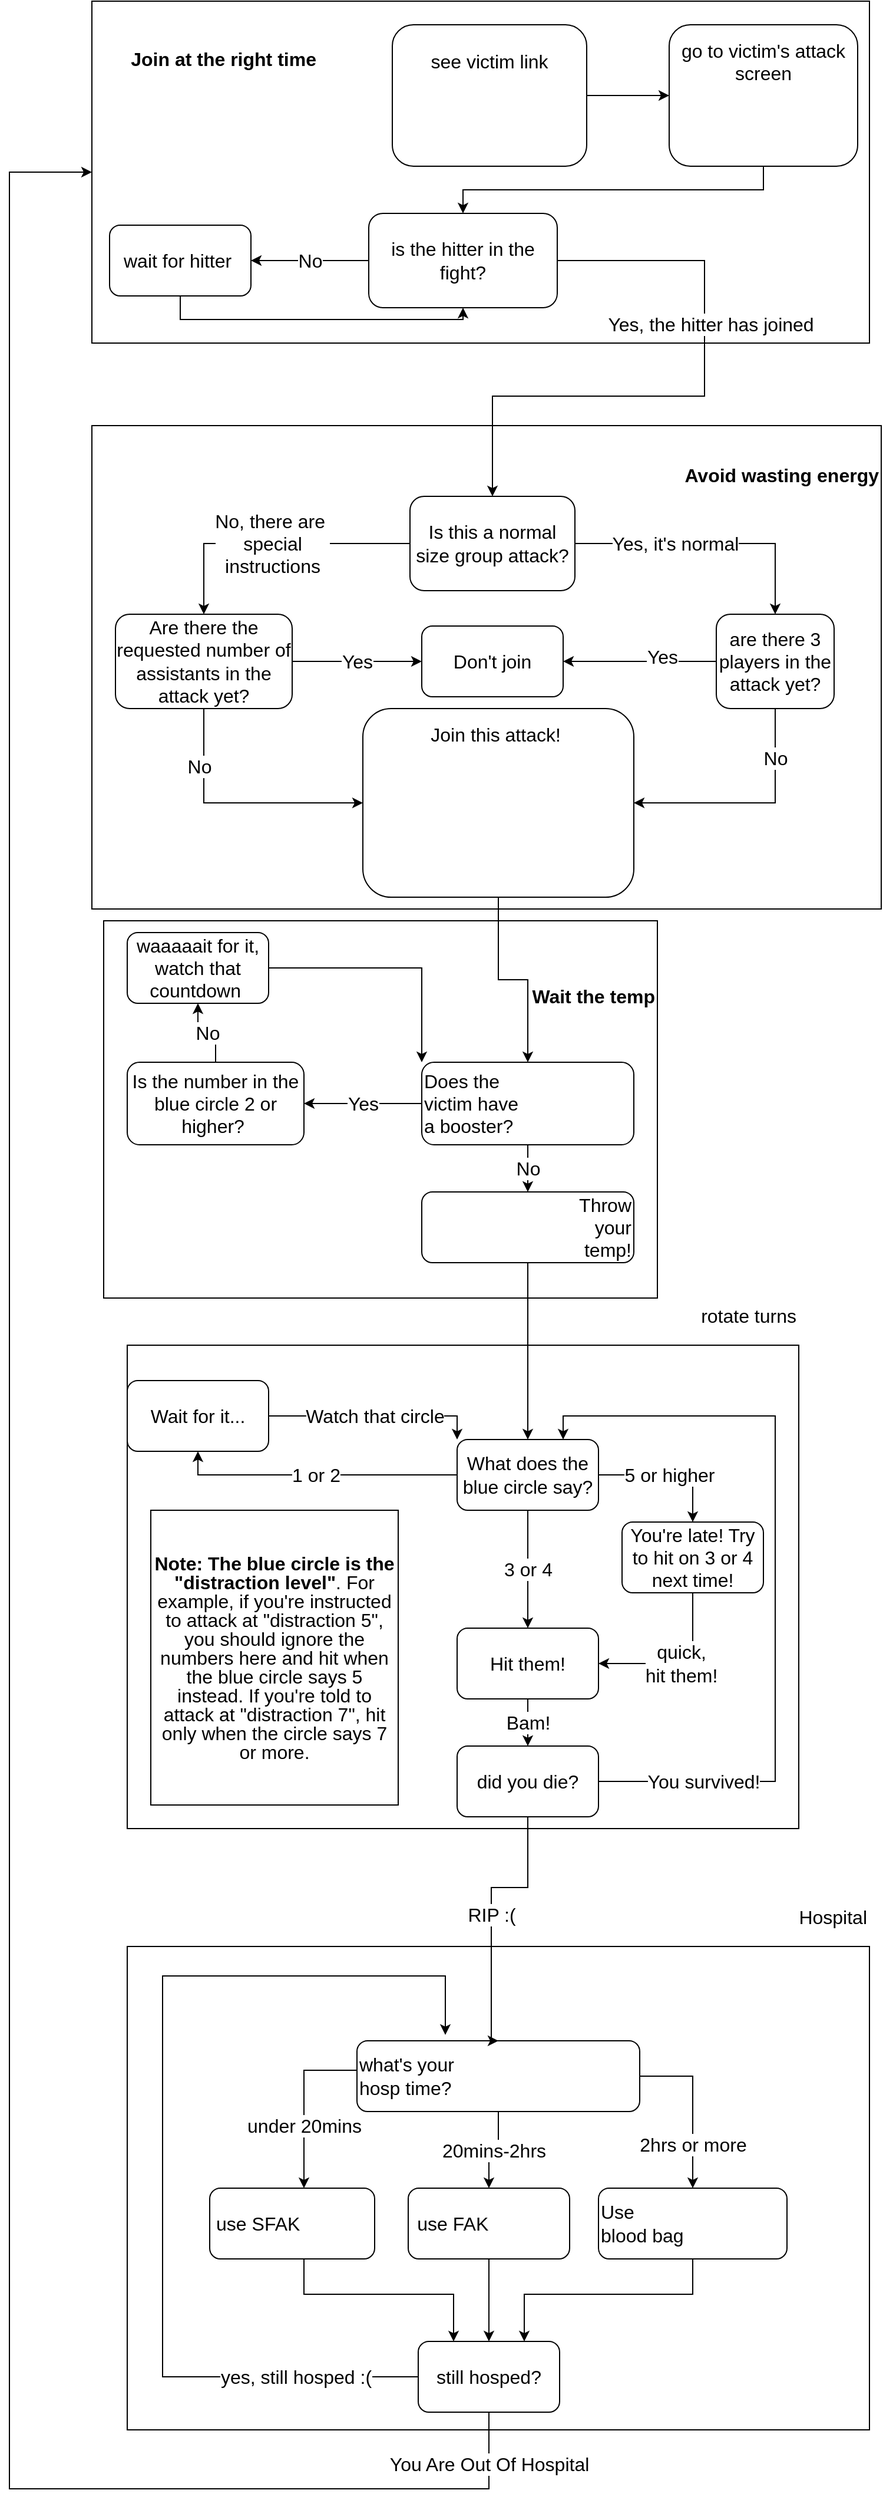 <mxfile version="15.8.6" type="github">
  <diagram id="C5RBs43oDa-KdzZeNtuy" name="Page-1">
    <mxGraphModel dx="1382" dy="773" grid="1" gridSize="10" guides="1" tooltips="1" connect="1" arrows="1" fold="1" page="1" pageScale="1" pageWidth="827" pageHeight="1169" math="0" shadow="0">
      <root>
        <mxCell id="WIyWlLk6GJQsqaUBKTNV-0" />
        <mxCell id="WIyWlLk6GJQsqaUBKTNV-1" parent="WIyWlLk6GJQsqaUBKTNV-0" />
        <mxCell id="d0LsyiPQaal6j7EJQ6Qx-78" value="" style="group;fontSize=16;" vertex="1" connectable="0" parent="WIyWlLk6GJQsqaUBKTNV-1">
          <mxGeometry x="160" y="820" width="470" height="320" as="geometry" />
        </mxCell>
        <mxCell id="d0LsyiPQaal6j7EJQ6Qx-42" value="&lt;b style=&quot;font-size: 16px;&quot;&gt;Wait the temp&lt;br style=&quot;font-size: 16px;&quot;&gt;&lt;/b&gt;&lt;br style=&quot;font-size: 16px;&quot;&gt;&lt;br style=&quot;font-size: 16px;&quot;&gt;&lt;br style=&quot;font-size: 16px;&quot;&gt;&lt;br style=&quot;font-size: 16px;&quot;&gt;&lt;br style=&quot;font-size: 16px;&quot;&gt;&lt;br style=&quot;font-size: 16px;&quot;&gt;&lt;br style=&quot;font-size: 16px;&quot;&gt;&lt;br style=&quot;font-size: 16px;&quot;&gt;&lt;br style=&quot;font-size: 16px;&quot;&gt;&lt;br style=&quot;font-size: 16px;&quot;&gt;" style="rounded=0;whiteSpace=wrap;html=1;align=right;fontSize=16;" vertex="1" parent="d0LsyiPQaal6j7EJQ6Qx-78">
          <mxGeometry width="470" height="320" as="geometry" />
        </mxCell>
        <mxCell id="d0LsyiPQaal6j7EJQ6Qx-33" value="Does the &lt;br&gt;victim have &lt;br&gt;a booster?&amp;nbsp;" style="rounded=1;whiteSpace=wrap;html=1;fontSize=16;align=left;" vertex="1" parent="d0LsyiPQaal6j7EJQ6Qx-78">
          <mxGeometry x="270" y="120" width="180" height="70" as="geometry" />
        </mxCell>
        <mxCell id="d0LsyiPQaal6j7EJQ6Qx-34" value="Is the number in the blue circle 2 or higher?&amp;nbsp;" style="rounded=1;whiteSpace=wrap;html=1;fontSize=16;" vertex="1" parent="d0LsyiPQaal6j7EJQ6Qx-78">
          <mxGeometry x="20" y="120" width="150" height="70" as="geometry" />
        </mxCell>
        <mxCell id="d0LsyiPQaal6j7EJQ6Qx-36" value="Yes" style="edgeStyle=orthogonalEdgeStyle;rounded=0;orthogonalLoop=1;jettySize=auto;html=1;entryX=1;entryY=0.5;entryDx=0;entryDy=0;fontSize=16;" edge="1" parent="d0LsyiPQaal6j7EJQ6Qx-78" source="d0LsyiPQaal6j7EJQ6Qx-33" target="d0LsyiPQaal6j7EJQ6Qx-34">
          <mxGeometry relative="1" as="geometry" />
        </mxCell>
        <mxCell id="d0LsyiPQaal6j7EJQ6Qx-38" style="edgeStyle=orthogonalEdgeStyle;rounded=0;orthogonalLoop=1;jettySize=auto;html=1;entryX=0;entryY=0;entryDx=0;entryDy=0;fontSize=16;" edge="1" parent="d0LsyiPQaal6j7EJQ6Qx-78" source="d0LsyiPQaal6j7EJQ6Qx-35" target="d0LsyiPQaal6j7EJQ6Qx-33">
          <mxGeometry relative="1" as="geometry" />
        </mxCell>
        <mxCell id="d0LsyiPQaal6j7EJQ6Qx-35" value="waaaaait for it, watch that countdown&amp;nbsp;" style="rounded=1;whiteSpace=wrap;html=1;fontSize=16;" vertex="1" parent="d0LsyiPQaal6j7EJQ6Qx-78">
          <mxGeometry x="20" y="10" width="120" height="60" as="geometry" />
        </mxCell>
        <mxCell id="d0LsyiPQaal6j7EJQ6Qx-37" value="No" style="edgeStyle=orthogonalEdgeStyle;rounded=0;orthogonalLoop=1;jettySize=auto;html=1;entryX=0.5;entryY=1;entryDx=0;entryDy=0;fontSize=16;" edge="1" parent="d0LsyiPQaal6j7EJQ6Qx-78" source="d0LsyiPQaal6j7EJQ6Qx-34" target="d0LsyiPQaal6j7EJQ6Qx-35">
          <mxGeometry relative="1" as="geometry" />
        </mxCell>
        <mxCell id="d0LsyiPQaal6j7EJQ6Qx-40" value="Throw &lt;br&gt;your &lt;br&gt;temp!" style="rounded=1;whiteSpace=wrap;html=1;fontSize=16;align=right;" vertex="1" parent="d0LsyiPQaal6j7EJQ6Qx-78">
          <mxGeometry x="270" y="230" width="180" height="60" as="geometry" />
        </mxCell>
        <mxCell id="d0LsyiPQaal6j7EJQ6Qx-41" value="No" style="edgeStyle=orthogonalEdgeStyle;rounded=0;orthogonalLoop=1;jettySize=auto;html=1;fontSize=16;" edge="1" parent="d0LsyiPQaal6j7EJQ6Qx-78" source="d0LsyiPQaal6j7EJQ6Qx-33" target="d0LsyiPQaal6j7EJQ6Qx-40">
          <mxGeometry relative="1" as="geometry" />
        </mxCell>
        <mxCell id="d0LsyiPQaal6j7EJQ6Qx-79" value="" style="group;fontSize=16;" vertex="1" connectable="0" parent="WIyWlLk6GJQsqaUBKTNV-1">
          <mxGeometry x="180" y="1180" width="570" height="410" as="geometry" />
        </mxCell>
        <mxCell id="d0LsyiPQaal6j7EJQ6Qx-54" value="rotate turns&lt;br style=&quot;font-size: 16px;&quot;&gt;&lt;br style=&quot;font-size: 16px;&quot;&gt;&lt;br style=&quot;font-size: 16px;&quot;&gt;&lt;br style=&quot;font-size: 16px;&quot;&gt;&lt;br style=&quot;font-size: 16px;&quot;&gt;&lt;br style=&quot;font-size: 16px;&quot;&gt;&lt;br style=&quot;font-size: 16px;&quot;&gt;&lt;br style=&quot;font-size: 16px;&quot;&gt;&lt;br style=&quot;font-size: 16px;&quot;&gt;&lt;br style=&quot;font-size: 16px;&quot;&gt;&lt;br style=&quot;font-size: 16px;&quot;&gt;&lt;br style=&quot;font-size: 16px;&quot;&gt;&lt;br style=&quot;font-size: 16px;&quot;&gt;&lt;br style=&quot;font-size: 16px;&quot;&gt;&lt;br style=&quot;font-size: 16px;&quot;&gt;&lt;br style=&quot;font-size: 16px;&quot;&gt;&lt;br style=&quot;font-size: 16px;&quot;&gt;&lt;br style=&quot;font-size: 16px;&quot;&gt;&lt;br style=&quot;font-size: 16px;&quot;&gt;&lt;br style=&quot;font-size: 16px;&quot;&gt;&lt;br style=&quot;font-size: 16px;&quot;&gt;&lt;br style=&quot;font-size: 16px;&quot;&gt;&lt;br style=&quot;font-size: 16px;&quot;&gt;&lt;br style=&quot;font-size: 16px;&quot;&gt;&lt;br style=&quot;font-size: 16px;&quot;&gt;" style="rounded=0;whiteSpace=wrap;html=1;align=right;fontSize=16;" vertex="1" parent="d0LsyiPQaal6j7EJQ6Qx-79">
          <mxGeometry width="570" height="410" as="geometry" />
        </mxCell>
        <mxCell id="d0LsyiPQaal6j7EJQ6Qx-44" value="What does the blue circle say?" style="rounded=1;whiteSpace=wrap;html=1;fontSize=16;" vertex="1" parent="d0LsyiPQaal6j7EJQ6Qx-79">
          <mxGeometry x="280" y="80" width="120" height="60" as="geometry" />
        </mxCell>
        <mxCell id="d0LsyiPQaal6j7EJQ6Qx-52" value="Watch that circle" style="edgeStyle=orthogonalEdgeStyle;rounded=0;orthogonalLoop=1;jettySize=auto;html=1;entryX=0;entryY=0;entryDx=0;entryDy=0;fontSize=16;" edge="1" parent="d0LsyiPQaal6j7EJQ6Qx-79" source="d0LsyiPQaal6j7EJQ6Qx-46" target="d0LsyiPQaal6j7EJQ6Qx-44">
          <mxGeometry relative="1" as="geometry" />
        </mxCell>
        <mxCell id="d0LsyiPQaal6j7EJQ6Qx-46" value="Wait for it..." style="rounded=1;whiteSpace=wrap;html=1;fontSize=16;" vertex="1" parent="d0LsyiPQaal6j7EJQ6Qx-79">
          <mxGeometry y="30" width="120" height="60" as="geometry" />
        </mxCell>
        <mxCell id="d0LsyiPQaal6j7EJQ6Qx-49" value="1 or 2" style="edgeStyle=orthogonalEdgeStyle;rounded=0;orthogonalLoop=1;jettySize=auto;html=1;entryX=0.5;entryY=1;entryDx=0;entryDy=0;fontSize=16;" edge="1" parent="d0LsyiPQaal6j7EJQ6Qx-79" source="d0LsyiPQaal6j7EJQ6Qx-44" target="d0LsyiPQaal6j7EJQ6Qx-46">
          <mxGeometry relative="1" as="geometry" />
        </mxCell>
        <mxCell id="d0LsyiPQaal6j7EJQ6Qx-47" value="You&#39;re late! Try to hit on 3 or 4 next time!" style="rounded=1;whiteSpace=wrap;html=1;fontSize=16;" vertex="1" parent="d0LsyiPQaal6j7EJQ6Qx-79">
          <mxGeometry x="420" y="150" width="120" height="60" as="geometry" />
        </mxCell>
        <mxCell id="d0LsyiPQaal6j7EJQ6Qx-48" value="5 or higher" style="edgeStyle=orthogonalEdgeStyle;rounded=0;orthogonalLoop=1;jettySize=auto;html=1;entryX=0.5;entryY=0;entryDx=0;entryDy=0;exitX=1;exitY=0.5;exitDx=0;exitDy=0;fontSize=16;" edge="1" parent="d0LsyiPQaal6j7EJQ6Qx-79" source="d0LsyiPQaal6j7EJQ6Qx-44" target="d0LsyiPQaal6j7EJQ6Qx-47">
          <mxGeometry relative="1" as="geometry" />
        </mxCell>
        <mxCell id="d0LsyiPQaal6j7EJQ6Qx-50" value="Hit them!" style="rounded=1;whiteSpace=wrap;html=1;fontSize=16;" vertex="1" parent="d0LsyiPQaal6j7EJQ6Qx-79">
          <mxGeometry x="280" y="240" width="120" height="60" as="geometry" />
        </mxCell>
        <mxCell id="d0LsyiPQaal6j7EJQ6Qx-51" value="3 or 4" style="edgeStyle=orthogonalEdgeStyle;rounded=0;orthogonalLoop=1;jettySize=auto;html=1;fontSize=16;" edge="1" parent="d0LsyiPQaal6j7EJQ6Qx-79" source="d0LsyiPQaal6j7EJQ6Qx-44" target="d0LsyiPQaal6j7EJQ6Qx-50">
          <mxGeometry relative="1" as="geometry" />
        </mxCell>
        <mxCell id="d0LsyiPQaal6j7EJQ6Qx-53" value="quick, &lt;br&gt;hit them!" style="edgeStyle=orthogonalEdgeStyle;rounded=0;orthogonalLoop=1;jettySize=auto;html=1;entryX=1;entryY=0.5;entryDx=0;entryDy=0;exitX=0.5;exitY=1;exitDx=0;exitDy=0;fontSize=16;" edge="1" parent="d0LsyiPQaal6j7EJQ6Qx-79" source="d0LsyiPQaal6j7EJQ6Qx-47" target="d0LsyiPQaal6j7EJQ6Qx-50">
          <mxGeometry relative="1" as="geometry" />
        </mxCell>
        <mxCell id="d0LsyiPQaal6j7EJQ6Qx-59" value="You survived!&lt;br style=&quot;font-size: 16px;&quot;&gt;" style="edgeStyle=orthogonalEdgeStyle;rounded=0;orthogonalLoop=1;jettySize=auto;html=1;entryX=0.75;entryY=0;entryDx=0;entryDy=0;fontSize=16;" edge="1" parent="d0LsyiPQaal6j7EJQ6Qx-79" source="d0LsyiPQaal6j7EJQ6Qx-57" target="d0LsyiPQaal6j7EJQ6Qx-44">
          <mxGeometry x="-0.73" relative="1" as="geometry">
            <Array as="points">
              <mxPoint x="550" y="370" />
              <mxPoint x="550" y="60" />
              <mxPoint x="370" y="60" />
            </Array>
            <mxPoint as="offset" />
          </mxGeometry>
        </mxCell>
        <mxCell id="d0LsyiPQaal6j7EJQ6Qx-57" value="did you die?" style="rounded=1;whiteSpace=wrap;html=1;fontSize=16;" vertex="1" parent="d0LsyiPQaal6j7EJQ6Qx-79">
          <mxGeometry x="280" y="340" width="120" height="60" as="geometry" />
        </mxCell>
        <mxCell id="d0LsyiPQaal6j7EJQ6Qx-58" value="Bam!" style="edgeStyle=orthogonalEdgeStyle;rounded=0;orthogonalLoop=1;jettySize=auto;html=1;entryX=0.5;entryY=0;entryDx=0;entryDy=0;fontSize=16;" edge="1" parent="d0LsyiPQaal6j7EJQ6Qx-79" source="d0LsyiPQaal6j7EJQ6Qx-50" target="d0LsyiPQaal6j7EJQ6Qx-57">
          <mxGeometry relative="1" as="geometry" />
        </mxCell>
        <mxCell id="d0LsyiPQaal6j7EJQ6Qx-87" value="&lt;p style=&quot;line-height: 1&quot;&gt;&lt;b&gt;Note: The blue circle is the &quot;distraction level&quot;&lt;/b&gt;. For example, if you&#39;re instructed to attack at &quot;distraction 5&quot;, you should ignore the numbers here and hit when the blue circle says 5 instead. If you&#39;re told to attack at &quot;distraction 7&quot;, hit only when the circle says 7 or more.&lt;/p&gt;" style="rounded=0;whiteSpace=wrap;html=1;fontSize=16;" vertex="1" parent="d0LsyiPQaal6j7EJQ6Qx-79">
          <mxGeometry x="20" y="140" width="210" height="250" as="geometry" />
        </mxCell>
        <mxCell id="d0LsyiPQaal6j7EJQ6Qx-80" value="" style="group;fontSize=16;" vertex="1" connectable="0" parent="WIyWlLk6GJQsqaUBKTNV-1">
          <mxGeometry x="150" y="400" width="670" height="410" as="geometry" />
        </mxCell>
        <mxCell id="d0LsyiPQaal6j7EJQ6Qx-31" value="&lt;b style=&quot;font-size: 16px&quot;&gt;Avoid wasting energy&lt;br style=&quot;font-size: 16px&quot;&gt;&lt;/b&gt;&lt;br style=&quot;font-size: 16px&quot;&gt;&lt;br style=&quot;font-size: 16px&quot;&gt;&lt;br style=&quot;font-size: 16px&quot;&gt;&lt;br style=&quot;font-size: 16px&quot;&gt;&lt;br style=&quot;font-size: 16px&quot;&gt;&lt;br style=&quot;font-size: 16px&quot;&gt;&lt;br style=&quot;font-size: 16px&quot;&gt;&lt;br style=&quot;font-size: 16px&quot;&gt;&lt;br style=&quot;font-size: 16px&quot;&gt;&lt;br style=&quot;font-size: 16px&quot;&gt;&lt;br style=&quot;font-size: 16px&quot;&gt;&lt;br style=&quot;font-size: 16px&quot;&gt;&lt;br style=&quot;font-size: 16px&quot;&gt;&lt;br style=&quot;font-size: 16px&quot;&gt;&lt;br style=&quot;font-size: 16px&quot;&gt;&lt;br style=&quot;font-size: 16px&quot;&gt;&lt;br style=&quot;font-size: 16px&quot;&gt;" style="rounded=0;whiteSpace=wrap;html=1;align=right;fontSize=16;" vertex="1" parent="d0LsyiPQaal6j7EJQ6Qx-80">
          <mxGeometry width="670" height="410" as="geometry" />
        </mxCell>
        <mxCell id="d0LsyiPQaal6j7EJQ6Qx-10" value="Is this a normal size group attack?" style="rounded=1;whiteSpace=wrap;html=1;fontSize=16;" vertex="1" parent="d0LsyiPQaal6j7EJQ6Qx-80">
          <mxGeometry x="270" y="60" width="140" height="80" as="geometry" />
        </mxCell>
        <mxCell id="d0LsyiPQaal6j7EJQ6Qx-13" value="Are there the requested number of assistants in the attack yet?" style="rounded=1;whiteSpace=wrap;html=1;fontSize=16;" vertex="1" parent="d0LsyiPQaal6j7EJQ6Qx-80">
          <mxGeometry x="20" y="160" width="150" height="80" as="geometry" />
        </mxCell>
        <mxCell id="d0LsyiPQaal6j7EJQ6Qx-15" value="No, there are&amp;nbsp;&lt;br&gt;special&lt;br&gt;instructions" style="edgeStyle=orthogonalEdgeStyle;rounded=0;orthogonalLoop=1;jettySize=auto;html=1;entryX=0.5;entryY=0;entryDx=0;entryDy=0;exitX=0;exitY=0.5;exitDx=0;exitDy=0;fontSize=16;" edge="1" parent="d0LsyiPQaal6j7EJQ6Qx-80" source="d0LsyiPQaal6j7EJQ6Qx-10" target="d0LsyiPQaal6j7EJQ6Qx-13">
          <mxGeometry relative="1" as="geometry">
            <mxPoint x="180" y="170" as="targetPoint" />
            <mxPoint x="295" y="110" as="sourcePoint" />
            <Array as="points">
              <mxPoint x="95" y="100" />
            </Array>
          </mxGeometry>
        </mxCell>
        <mxCell id="d0LsyiPQaal6j7EJQ6Qx-14" value="are there 3 players in the attack yet?" style="rounded=1;whiteSpace=wrap;html=1;fontSize=16;" vertex="1" parent="d0LsyiPQaal6j7EJQ6Qx-80">
          <mxGeometry x="530" y="160" width="100" height="80" as="geometry" />
        </mxCell>
        <mxCell id="d0LsyiPQaal6j7EJQ6Qx-16" style="edgeStyle=orthogonalEdgeStyle;rounded=0;orthogonalLoop=1;jettySize=auto;html=1;exitX=1;exitY=0.5;exitDx=0;exitDy=0;fontSize=16;" edge="1" parent="d0LsyiPQaal6j7EJQ6Qx-80" source="d0LsyiPQaal6j7EJQ6Qx-10" target="d0LsyiPQaal6j7EJQ6Qx-14">
          <mxGeometry relative="1" as="geometry" />
        </mxCell>
        <mxCell id="d0LsyiPQaal6j7EJQ6Qx-18" value="Yes, it&#39;s normal" style="edgeLabel;html=1;align=center;verticalAlign=middle;resizable=0;points=[];fontSize=16;" vertex="1" connectable="0" parent="d0LsyiPQaal6j7EJQ6Qx-16">
          <mxGeometry x="-0.267" relative="1" as="geometry">
            <mxPoint as="offset" />
          </mxGeometry>
        </mxCell>
        <mxCell id="d0LsyiPQaal6j7EJQ6Qx-20" value="Don&#39;t join" style="rounded=1;whiteSpace=wrap;html=1;fontSize=16;" vertex="1" parent="d0LsyiPQaal6j7EJQ6Qx-80">
          <mxGeometry x="280" y="170" width="120" height="60" as="geometry" />
        </mxCell>
        <mxCell id="d0LsyiPQaal6j7EJQ6Qx-22" value="Yes" style="edgeStyle=orthogonalEdgeStyle;rounded=0;orthogonalLoop=1;jettySize=auto;html=1;entryX=0;entryY=0.5;entryDx=0;entryDy=0;fontSize=16;" edge="1" parent="d0LsyiPQaal6j7EJQ6Qx-80" source="d0LsyiPQaal6j7EJQ6Qx-13" target="d0LsyiPQaal6j7EJQ6Qx-20">
          <mxGeometry relative="1" as="geometry" />
        </mxCell>
        <mxCell id="d0LsyiPQaal6j7EJQ6Qx-23" style="edgeStyle=orthogonalEdgeStyle;rounded=0;orthogonalLoop=1;jettySize=auto;html=1;entryX=1;entryY=0.5;entryDx=0;entryDy=0;fontSize=16;" edge="1" parent="d0LsyiPQaal6j7EJQ6Qx-80" source="d0LsyiPQaal6j7EJQ6Qx-14" target="d0LsyiPQaal6j7EJQ6Qx-20">
          <mxGeometry relative="1" as="geometry" />
        </mxCell>
        <mxCell id="d0LsyiPQaal6j7EJQ6Qx-24" value="Yes" style="edgeLabel;html=1;align=center;verticalAlign=middle;resizable=0;points=[];fontSize=16;" vertex="1" connectable="0" parent="d0LsyiPQaal6j7EJQ6Qx-23">
          <mxGeometry x="-0.292" y="-4" relative="1" as="geometry">
            <mxPoint as="offset" />
          </mxGeometry>
        </mxCell>
        <mxCell id="d0LsyiPQaal6j7EJQ6Qx-25" value="Join this attack!&amp;nbsp;&lt;br style=&quot;font-size: 16px&quot;&gt;&lt;br style=&quot;font-size: 16px&quot;&gt;&lt;br style=&quot;font-size: 16px&quot;&gt;&lt;br style=&quot;font-size: 16px&quot;&gt;&lt;br style=&quot;font-size: 16px&quot;&gt;&lt;br style=&quot;font-size: 16px&quot;&gt;&lt;br style=&quot;font-size: 16px&quot;&gt;" style="rounded=1;whiteSpace=wrap;html=1;fontSize=16;" vertex="1" parent="d0LsyiPQaal6j7EJQ6Qx-80">
          <mxGeometry x="230" y="240" width="230" height="160" as="geometry" />
        </mxCell>
        <mxCell id="d0LsyiPQaal6j7EJQ6Qx-26" style="edgeStyle=orthogonalEdgeStyle;rounded=0;orthogonalLoop=1;jettySize=auto;html=1;entryX=0;entryY=0.5;entryDx=0;entryDy=0;fontSize=16;" edge="1" parent="d0LsyiPQaal6j7EJQ6Qx-80" source="d0LsyiPQaal6j7EJQ6Qx-13" target="d0LsyiPQaal6j7EJQ6Qx-25">
          <mxGeometry relative="1" as="geometry">
            <Array as="points">
              <mxPoint x="95" y="320" />
            </Array>
          </mxGeometry>
        </mxCell>
        <mxCell id="d0LsyiPQaal6j7EJQ6Qx-28" value="No" style="edgeLabel;html=1;align=center;verticalAlign=middle;resizable=0;points=[];fontSize=16;" vertex="1" connectable="0" parent="d0LsyiPQaal6j7EJQ6Qx-26">
          <mxGeometry x="-0.543" y="-4" relative="1" as="geometry">
            <mxPoint as="offset" />
          </mxGeometry>
        </mxCell>
        <mxCell id="d0LsyiPQaal6j7EJQ6Qx-27" value="No" style="edgeStyle=orthogonalEdgeStyle;rounded=0;orthogonalLoop=1;jettySize=auto;html=1;fontSize=16;exitX=0.5;exitY=1;exitDx=0;exitDy=0;" edge="1" parent="d0LsyiPQaal6j7EJQ6Qx-80" source="d0LsyiPQaal6j7EJQ6Qx-14" target="d0LsyiPQaal6j7EJQ6Qx-25">
          <mxGeometry x="-0.579" relative="1" as="geometry">
            <Array as="points">
              <mxPoint x="580" y="320" />
            </Array>
            <mxPoint as="offset" />
          </mxGeometry>
        </mxCell>
        <mxCell id="d0LsyiPQaal6j7EJQ6Qx-81" value="" style="group;fontSize=16;labelBackgroundColor=#FFE6CC;" vertex="1" connectable="0" parent="WIyWlLk6GJQsqaUBKTNV-1">
          <mxGeometry x="120" y="40" width="690" height="290" as="geometry" />
        </mxCell>
        <mxCell id="d0LsyiPQaal6j7EJQ6Qx-29" value="&lt;b style=&quot;font-size: 16px&quot;&gt;&amp;nbsp; &amp;nbsp; &amp;nbsp; &amp;nbsp;Join at the right time&lt;br style=&quot;font-size: 16px&quot;&gt;&lt;/b&gt;&lt;br style=&quot;font-size: 16px&quot;&gt;&lt;br style=&quot;font-size: 16px&quot;&gt;&lt;br style=&quot;font-size: 16px&quot;&gt;&lt;br style=&quot;font-size: 16px&quot;&gt;&lt;br style=&quot;font-size: 16px&quot;&gt;&lt;br style=&quot;font-size: 16px&quot;&gt;&lt;br style=&quot;font-size: 16px&quot;&gt;&lt;br style=&quot;font-size: 16px&quot;&gt;&lt;br style=&quot;font-size: 16px&quot;&gt;&lt;br style=&quot;font-size: 16px&quot;&gt;" style="rounded=0;whiteSpace=wrap;html=1;align=left;fontSize=16;fontColor=default;labelBackgroundColor=#FFFFFF;labelBorderColor=none;" vertex="1" parent="d0LsyiPQaal6j7EJQ6Qx-81">
          <mxGeometry x="30" width="660" height="290" as="geometry" />
        </mxCell>
        <mxCell id="WIyWlLk6GJQsqaUBKTNV-3" value="see victim link&lt;br style=&quot;font-size: 16px&quot;&gt;&lt;br style=&quot;font-size: 16px&quot;&gt;&lt;br style=&quot;font-size: 16px&quot;&gt;&lt;br style=&quot;font-size: 16px&quot;&gt;" style="rounded=1;whiteSpace=wrap;html=1;fontSize=16;glass=0;strokeWidth=1;shadow=0;" parent="d0LsyiPQaal6j7EJQ6Qx-81" vertex="1">
          <mxGeometry x="285" y="20" width="165" height="120" as="geometry" />
        </mxCell>
        <mxCell id="d0LsyiPQaal6j7EJQ6Qx-0" value="go to victim&#39;s attack screen&lt;br style=&quot;font-size: 16px&quot;&gt;&lt;br style=&quot;font-size: 16px&quot;&gt;&lt;br style=&quot;font-size: 16px&quot;&gt;&lt;br style=&quot;font-size: 16px&quot;&gt;" style="rounded=1;whiteSpace=wrap;html=1;fontSize=16;" vertex="1" parent="d0LsyiPQaal6j7EJQ6Qx-81">
          <mxGeometry x="520" y="20" width="160" height="120" as="geometry" />
        </mxCell>
        <mxCell id="d0LsyiPQaal6j7EJQ6Qx-2" style="edgeStyle=orthogonalEdgeStyle;rounded=0;orthogonalLoop=1;jettySize=auto;html=1;entryX=0;entryY=0.5;entryDx=0;entryDy=0;fontSize=16;" edge="1" parent="d0LsyiPQaal6j7EJQ6Qx-81" source="WIyWlLk6GJQsqaUBKTNV-3" target="d0LsyiPQaal6j7EJQ6Qx-0">
          <mxGeometry relative="1" as="geometry" />
        </mxCell>
        <mxCell id="d0LsyiPQaal6j7EJQ6Qx-3" value="is the hitter in the fight?" style="rounded=1;whiteSpace=wrap;html=1;fontSize=16;" vertex="1" parent="d0LsyiPQaal6j7EJQ6Qx-81">
          <mxGeometry x="265" y="180" width="160" height="80" as="geometry" />
        </mxCell>
        <mxCell id="d0LsyiPQaal6j7EJQ6Qx-5" style="edgeStyle=orthogonalEdgeStyle;rounded=0;orthogonalLoop=1;jettySize=auto;html=1;entryX=0.5;entryY=0;entryDx=0;entryDy=0;exitX=0.5;exitY=1;exitDx=0;exitDy=0;fontSize=16;" edge="1" parent="d0LsyiPQaal6j7EJQ6Qx-81" source="d0LsyiPQaal6j7EJQ6Qx-0" target="d0LsyiPQaal6j7EJQ6Qx-3">
          <mxGeometry relative="1" as="geometry" />
        </mxCell>
        <mxCell id="d0LsyiPQaal6j7EJQ6Qx-8" style="edgeStyle=orthogonalEdgeStyle;rounded=0;orthogonalLoop=1;jettySize=auto;html=1;entryX=0.5;entryY=1;entryDx=0;entryDy=0;exitX=0.5;exitY=1;exitDx=0;exitDy=0;fontSize=16;" edge="1" parent="d0LsyiPQaal6j7EJQ6Qx-81" source="d0LsyiPQaal6j7EJQ6Qx-6" target="d0LsyiPQaal6j7EJQ6Qx-3">
          <mxGeometry relative="1" as="geometry" />
        </mxCell>
        <mxCell id="d0LsyiPQaal6j7EJQ6Qx-6" value="wait for hitter&amp;nbsp;" style="rounded=1;whiteSpace=wrap;html=1;fontSize=16;" vertex="1" parent="d0LsyiPQaal6j7EJQ6Qx-81">
          <mxGeometry x="45" y="190" width="120" height="60" as="geometry" />
        </mxCell>
        <object label="No" No="" id="d0LsyiPQaal6j7EJQ6Qx-7">
          <mxCell style="edgeStyle=orthogonalEdgeStyle;rounded=0;orthogonalLoop=1;jettySize=auto;html=1;fontSize=16;" edge="1" parent="d0LsyiPQaal6j7EJQ6Qx-81" source="d0LsyiPQaal6j7EJQ6Qx-3" target="d0LsyiPQaal6j7EJQ6Qx-6">
            <mxGeometry relative="1" as="geometry" />
          </mxCell>
        </object>
        <mxCell id="d0LsyiPQaal6j7EJQ6Qx-11" style="edgeStyle=orthogonalEdgeStyle;rounded=0;orthogonalLoop=1;jettySize=auto;html=1;entryX=0.5;entryY=0;entryDx=0;entryDy=0;exitX=1;exitY=0.5;exitDx=0;exitDy=0;fontSize=16;" edge="1" parent="WIyWlLk6GJQsqaUBKTNV-1" source="d0LsyiPQaal6j7EJQ6Qx-3" target="d0LsyiPQaal6j7EJQ6Qx-10">
          <mxGeometry relative="1" as="geometry">
            <Array as="points">
              <mxPoint x="670" y="260" />
              <mxPoint x="670" y="375" />
              <mxPoint x="490" y="375" />
            </Array>
          </mxGeometry>
        </mxCell>
        <mxCell id="d0LsyiPQaal6j7EJQ6Qx-19" value="Yes, the hitter has joined" style="edgeLabel;html=1;align=center;verticalAlign=middle;resizable=0;points=[];fontSize=16;" vertex="1" connectable="0" parent="d0LsyiPQaal6j7EJQ6Qx-11">
          <mxGeometry x="-0.38" relative="1" as="geometry">
            <mxPoint x="5" y="22" as="offset" />
          </mxGeometry>
        </mxCell>
        <mxCell id="d0LsyiPQaal6j7EJQ6Qx-39" style="edgeStyle=orthogonalEdgeStyle;rounded=0;orthogonalLoop=1;jettySize=auto;html=1;entryX=0.5;entryY=0;entryDx=0;entryDy=0;exitX=0.5;exitY=1;exitDx=0;exitDy=0;fontSize=16;" edge="1" parent="WIyWlLk6GJQsqaUBKTNV-1" source="d0LsyiPQaal6j7EJQ6Qx-25" target="d0LsyiPQaal6j7EJQ6Qx-33">
          <mxGeometry relative="1" as="geometry" />
        </mxCell>
        <mxCell id="d0LsyiPQaal6j7EJQ6Qx-45" style="edgeStyle=orthogonalEdgeStyle;rounded=0;orthogonalLoop=1;jettySize=auto;html=1;fontSize=16;" edge="1" parent="WIyWlLk6GJQsqaUBKTNV-1" source="d0LsyiPQaal6j7EJQ6Qx-40" target="d0LsyiPQaal6j7EJQ6Qx-44">
          <mxGeometry relative="1" as="geometry" />
        </mxCell>
        <mxCell id="d0LsyiPQaal6j7EJQ6Qx-83" value="" style="group;fontSize=16;" vertex="1" connectable="0" parent="WIyWlLk6GJQsqaUBKTNV-1">
          <mxGeometry x="180" y="1690" width="630" height="410" as="geometry" />
        </mxCell>
        <mxCell id="d0LsyiPQaal6j7EJQ6Qx-75" value="Hospital&lt;br style=&quot;font-size: 16px;&quot;&gt;&lt;br style=&quot;font-size: 16px;&quot;&gt;&lt;br style=&quot;font-size: 16px;&quot;&gt;&lt;br style=&quot;font-size: 16px;&quot;&gt;&lt;br style=&quot;font-size: 16px;&quot;&gt;&lt;br style=&quot;font-size: 16px;&quot;&gt;&lt;br style=&quot;font-size: 16px;&quot;&gt;&lt;br style=&quot;font-size: 16px;&quot;&gt;&lt;br style=&quot;font-size: 16px;&quot;&gt;&lt;br style=&quot;font-size: 16px;&quot;&gt;&lt;br style=&quot;font-size: 16px;&quot;&gt;&lt;br style=&quot;font-size: 16px;&quot;&gt;&lt;br style=&quot;font-size: 16px;&quot;&gt;&lt;br style=&quot;font-size: 16px;&quot;&gt;&lt;br style=&quot;font-size: 16px;&quot;&gt;&lt;br style=&quot;font-size: 16px;&quot;&gt;&lt;br style=&quot;font-size: 16px;&quot;&gt;&lt;br style=&quot;font-size: 16px;&quot;&gt;&lt;br style=&quot;font-size: 16px;&quot;&gt;&lt;br style=&quot;font-size: 16px;&quot;&gt;&lt;br style=&quot;font-size: 16px;&quot;&gt;&lt;br style=&quot;font-size: 16px;&quot;&gt;&lt;br style=&quot;font-size: 16px;&quot;&gt;&lt;br style=&quot;font-size: 16px;&quot;&gt;&lt;br style=&quot;font-size: 16px;&quot;&gt;" style="rounded=0;whiteSpace=wrap;html=1;align=right;fontSize=16;" vertex="1" parent="d0LsyiPQaal6j7EJQ6Qx-83">
          <mxGeometry width="630" height="410" as="geometry" />
        </mxCell>
        <mxCell id="d0LsyiPQaal6j7EJQ6Qx-60" value="what&#39;s your &lt;br&gt;&lt;div&gt;&lt;span&gt;hosp time?&amp;nbsp;&lt;/span&gt;&lt;/div&gt;" style="rounded=1;whiteSpace=wrap;html=1;fontSize=16;align=left;" vertex="1" parent="d0LsyiPQaal6j7EJQ6Qx-83">
          <mxGeometry x="195" y="80" width="240" height="60" as="geometry" />
        </mxCell>
        <mxCell id="d0LsyiPQaal6j7EJQ6Qx-61" value="use SFAK&amp;nbsp; &amp;nbsp; &amp;nbsp; &amp;nbsp; &amp;nbsp; &amp;nbsp; &amp;nbsp;" style="rounded=1;whiteSpace=wrap;html=1;fontSize=16;" vertex="1" parent="d0LsyiPQaal6j7EJQ6Qx-83">
          <mxGeometry x="70" y="205" width="140" height="60" as="geometry" />
        </mxCell>
        <mxCell id="d0LsyiPQaal6j7EJQ6Qx-64" value="under 20mins" style="edgeStyle=orthogonalEdgeStyle;rounded=0;orthogonalLoop=1;jettySize=auto;html=1;exitX=0;exitY=0.5;exitDx=0;exitDy=0;fontSize=16;" edge="1" parent="d0LsyiPQaal6j7EJQ6Qx-83" source="d0LsyiPQaal6j7EJQ6Qx-60" target="d0LsyiPQaal6j7EJQ6Qx-61">
          <mxGeometry x="0.289" relative="1" as="geometry">
            <Array as="points">
              <mxPoint x="150" y="105" />
            </Array>
            <mxPoint as="offset" />
          </mxGeometry>
        </mxCell>
        <mxCell id="d0LsyiPQaal6j7EJQ6Qx-62" value="use FAK&amp;nbsp; &amp;nbsp; &amp;nbsp; &amp;nbsp; &amp;nbsp; &amp;nbsp; &amp;nbsp;&amp;nbsp;" style="rounded=1;whiteSpace=wrap;html=1;fontSize=16;" vertex="1" parent="d0LsyiPQaal6j7EJQ6Qx-83">
          <mxGeometry x="238.5" y="205" width="137" height="60" as="geometry" />
        </mxCell>
        <mxCell id="d0LsyiPQaal6j7EJQ6Qx-67" value="20mins-2hrs" style="edgeStyle=orthogonalEdgeStyle;rounded=0;orthogonalLoop=1;jettySize=auto;html=1;fontSize=16;" edge="1" parent="d0LsyiPQaal6j7EJQ6Qx-83" source="d0LsyiPQaal6j7EJQ6Qx-60" target="d0LsyiPQaal6j7EJQ6Qx-62">
          <mxGeometry relative="1" as="geometry" />
        </mxCell>
        <mxCell id="d0LsyiPQaal6j7EJQ6Qx-63" value="Use &lt;br&gt;blood bag&amp;nbsp; &amp;nbsp; &amp;nbsp; &amp;nbsp; &amp;nbsp; &amp;nbsp;" style="rounded=1;whiteSpace=wrap;html=1;fontSize=16;align=left;" vertex="1" parent="d0LsyiPQaal6j7EJQ6Qx-83">
          <mxGeometry x="400" y="205" width="160" height="60" as="geometry" />
        </mxCell>
        <mxCell id="d0LsyiPQaal6j7EJQ6Qx-69" value="2hrs or more" style="edgeStyle=orthogonalEdgeStyle;rounded=0;orthogonalLoop=1;jettySize=auto;html=1;fontSize=16;exitX=1;exitY=0.5;exitDx=0;exitDy=0;" edge="1" parent="d0LsyiPQaal6j7EJQ6Qx-83" source="d0LsyiPQaal6j7EJQ6Qx-60" target="d0LsyiPQaal6j7EJQ6Qx-63">
          <mxGeometry x="0.474" relative="1" as="geometry">
            <mxPoint as="offset" />
          </mxGeometry>
        </mxCell>
        <mxCell id="d0LsyiPQaal6j7EJQ6Qx-74" value="yes, still hosped :(" style="edgeStyle=orthogonalEdgeStyle;rounded=0;orthogonalLoop=1;jettySize=auto;html=1;startArrow=none;exitX=0;exitY=0.5;exitDx=0;exitDy=0;fontSize=16;" edge="1" parent="d0LsyiPQaal6j7EJQ6Qx-83" source="d0LsyiPQaal6j7EJQ6Qx-70">
          <mxGeometry x="-0.753" relative="1" as="geometry">
            <mxPoint x="270" y="75" as="targetPoint" />
            <Array as="points">
              <mxPoint x="30" y="365" />
              <mxPoint x="30" y="25" />
              <mxPoint x="270" y="25" />
            </Array>
            <mxPoint as="offset" />
          </mxGeometry>
        </mxCell>
        <mxCell id="d0LsyiPQaal6j7EJQ6Qx-70" value="still hosped?" style="rounded=1;whiteSpace=wrap;html=1;fontSize=16;" vertex="1" parent="d0LsyiPQaal6j7EJQ6Qx-83">
          <mxGeometry x="247" y="335" width="120" height="60" as="geometry" />
        </mxCell>
        <mxCell id="d0LsyiPQaal6j7EJQ6Qx-72" style="edgeStyle=orthogonalEdgeStyle;rounded=0;orthogonalLoop=1;jettySize=auto;html=1;entryX=0.25;entryY=0;entryDx=0;entryDy=0;fontSize=16;" edge="1" parent="d0LsyiPQaal6j7EJQ6Qx-83" source="d0LsyiPQaal6j7EJQ6Qx-61" target="d0LsyiPQaal6j7EJQ6Qx-70">
          <mxGeometry relative="1" as="geometry">
            <Array as="points">
              <mxPoint x="150" y="295" />
              <mxPoint x="277" y="295" />
            </Array>
          </mxGeometry>
        </mxCell>
        <mxCell id="d0LsyiPQaal6j7EJQ6Qx-71" style="edgeStyle=orthogonalEdgeStyle;rounded=0;orthogonalLoop=1;jettySize=auto;html=1;fontSize=16;" edge="1" parent="d0LsyiPQaal6j7EJQ6Qx-83" source="d0LsyiPQaal6j7EJQ6Qx-62" target="d0LsyiPQaal6j7EJQ6Qx-70">
          <mxGeometry relative="1" as="geometry" />
        </mxCell>
        <mxCell id="d0LsyiPQaal6j7EJQ6Qx-73" style="edgeStyle=orthogonalEdgeStyle;rounded=0;orthogonalLoop=1;jettySize=auto;html=1;entryX=0.75;entryY=0;entryDx=0;entryDy=0;fontSize=16;exitX=0.5;exitY=1;exitDx=0;exitDy=0;" edge="1" parent="d0LsyiPQaal6j7EJQ6Qx-83" source="d0LsyiPQaal6j7EJQ6Qx-63" target="d0LsyiPQaal6j7EJQ6Qx-70">
          <mxGeometry relative="1" as="geometry">
            <Array as="points">
              <mxPoint x="480" y="295" />
              <mxPoint x="337" y="295" />
            </Array>
          </mxGeometry>
        </mxCell>
        <mxCell id="d0LsyiPQaal6j7EJQ6Qx-82" value="RIP :(&lt;br style=&quot;font-size: 16px;&quot;&gt;" style="edgeStyle=orthogonalEdgeStyle;rounded=0;orthogonalLoop=1;jettySize=auto;html=1;entryX=0.5;entryY=0;entryDx=0;entryDy=0;fontSize=16;" edge="1" parent="WIyWlLk6GJQsqaUBKTNV-1" source="d0LsyiPQaal6j7EJQ6Qx-57" target="d0LsyiPQaal6j7EJQ6Qx-60">
          <mxGeometry relative="1" as="geometry">
            <Array as="points">
              <mxPoint x="520" y="1640" />
              <mxPoint x="489" y="1640" />
            </Array>
          </mxGeometry>
        </mxCell>
        <mxCell id="d0LsyiPQaal6j7EJQ6Qx-84" value="You Are Out Of Hospital" style="edgeStyle=orthogonalEdgeStyle;rounded=0;orthogonalLoop=1;jettySize=auto;html=1;entryX=0;entryY=0.5;entryDx=0;entryDy=0;fontSize=16;" edge="1" parent="WIyWlLk6GJQsqaUBKTNV-1" source="d0LsyiPQaal6j7EJQ6Qx-70" target="d0LsyiPQaal6j7EJQ6Qx-29">
          <mxGeometry x="-0.965" relative="1" as="geometry">
            <Array as="points">
              <mxPoint x="487" y="2150" />
              <mxPoint x="80" y="2150" />
              <mxPoint x="80" y="185" />
            </Array>
            <mxPoint as="offset" />
          </mxGeometry>
        </mxCell>
      </root>
    </mxGraphModel>
  </diagram>
</mxfile>
